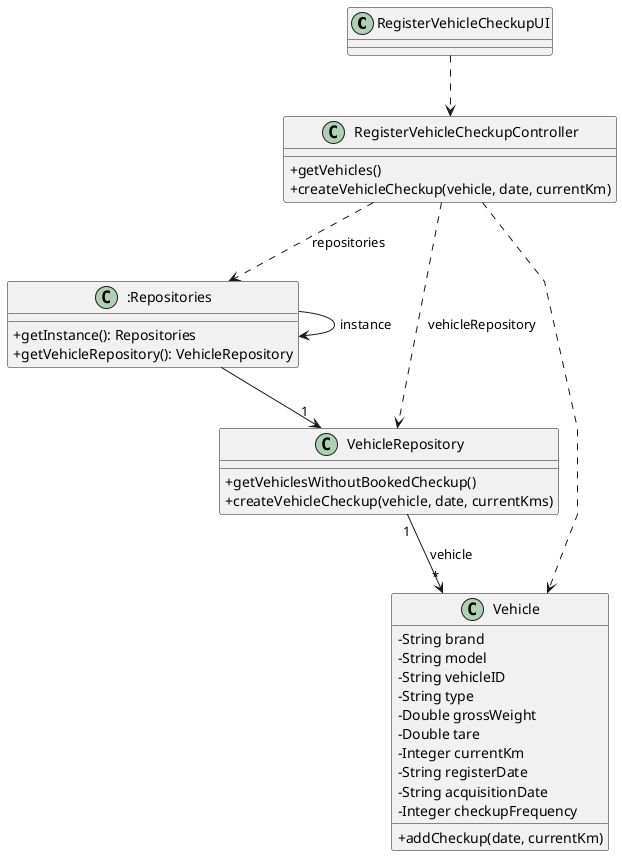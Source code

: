 
 @startuml
'skinparam monochrome true
skinparam packageStyle rectangle
skinparam shadowing false
skinparam linetype polyline
'skinparam linetype orto

skinparam classAttributeIconSize 0

'left to right direction


class "RegisterVehicleCheckupUI" as RegisterVehicleCheckupUI {


}


class "RegisterVehicleCheckupController" as RegisterVehicleCheckupController {
+getVehicles()
    +createVehicleCheckup(vehicle, date, currentKm)

}



class ":Repositories" as Repositories {
    +getInstance(): Repositories
    +getVehicleRepository(): VehicleRepository

}

class "VehicleRepository" as VehicleRepository {
    +getVehiclesWithoutBookedCheckup()
    +createVehicleCheckup(vehicle, date, currentKms)

}


class "Vehicle" as Vehicle {
      - String brand
        - String model
        - String vehicleID
        - String type
        - Double grossWeight
        - Double tare
        - Integer currentKm
        - String registerDate
        - String acquisitionDate
        - Integer checkupFrequency

    +addCheckup(date, currentKm)

}
RegisterVehicleCheckupUI..> RegisterVehicleCheckupController
Repositories -> Repositories : instance
RegisterVehicleCheckupController ..> Repositories: repositories
Repositories --> "1"VehicleRepository
RegisterVehicleCheckupController ..> VehicleRepository: vehicleRepository
RegisterVehicleCheckupController ..> Vehicle

VehicleRepository"1"--> "*"Vehicle: vehicle

@enduml
